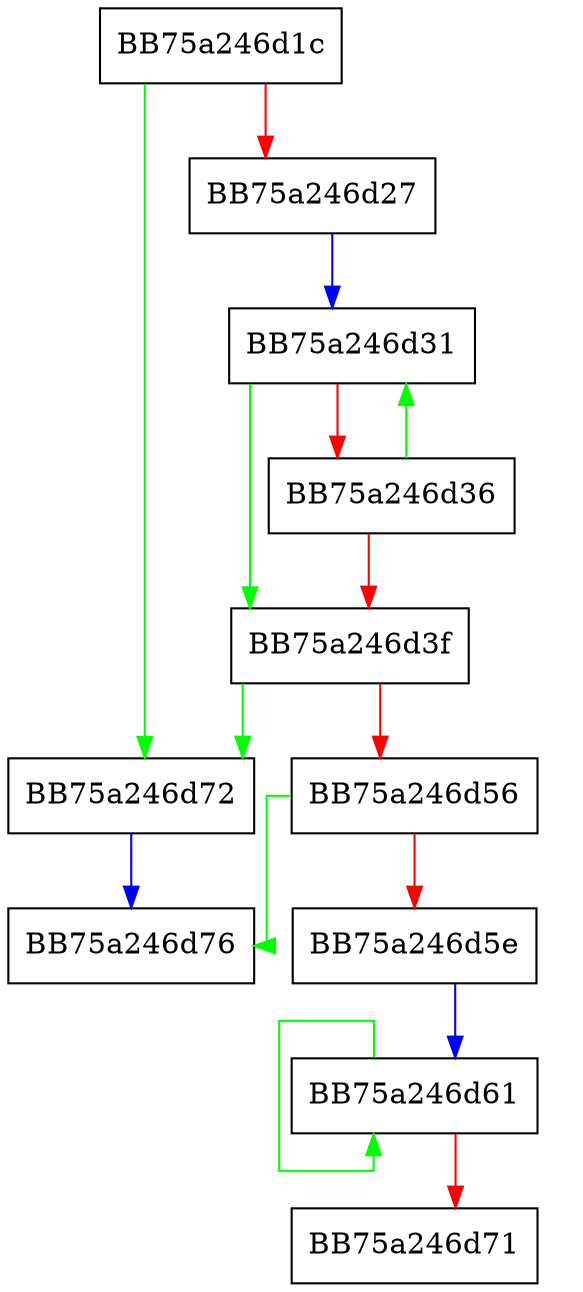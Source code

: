 digraph strpad0 {
  node [shape="box"];
  graph [splines=ortho];
  BB75a246d1c -> BB75a246d72 [color="green"];
  BB75a246d1c -> BB75a246d27 [color="red"];
  BB75a246d27 -> BB75a246d31 [color="blue"];
  BB75a246d31 -> BB75a246d3f [color="green"];
  BB75a246d31 -> BB75a246d36 [color="red"];
  BB75a246d36 -> BB75a246d31 [color="green"];
  BB75a246d36 -> BB75a246d3f [color="red"];
  BB75a246d3f -> BB75a246d72 [color="green"];
  BB75a246d3f -> BB75a246d56 [color="red"];
  BB75a246d56 -> BB75a246d76 [color="green"];
  BB75a246d56 -> BB75a246d5e [color="red"];
  BB75a246d5e -> BB75a246d61 [color="blue"];
  BB75a246d61 -> BB75a246d61 [color="green"];
  BB75a246d61 -> BB75a246d71 [color="red"];
  BB75a246d72 -> BB75a246d76 [color="blue"];
}